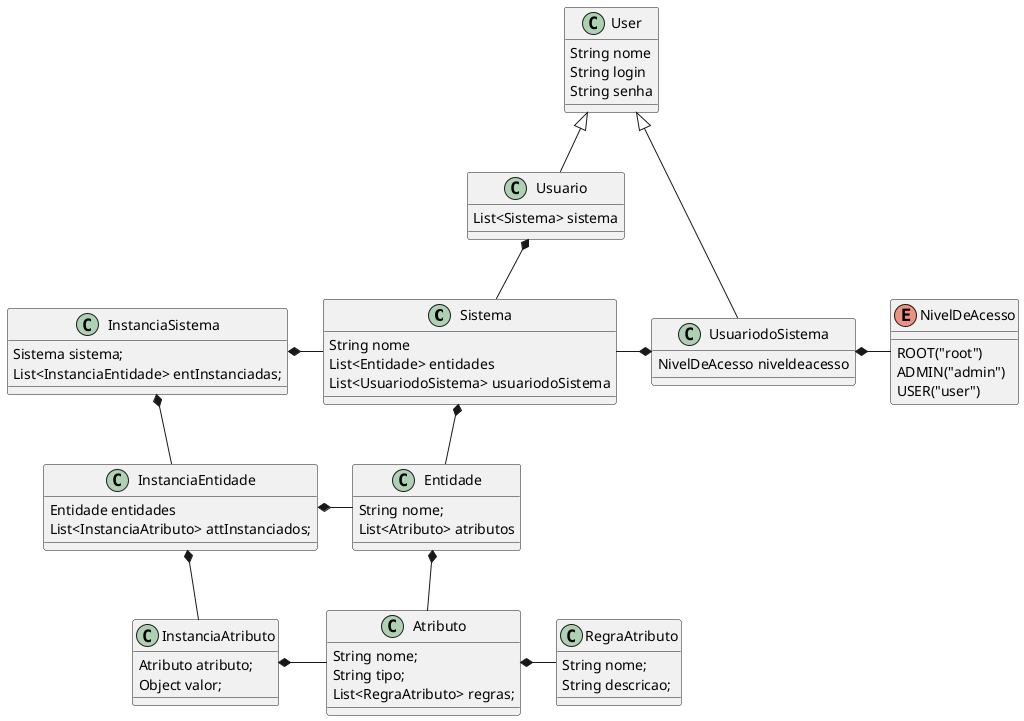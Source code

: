 @startuml
class Sistema{

  String nome
  List<Entidade> entidades
  List<UsuariodoSistema> usuariodoSistema
}
class Usuario extends User {

  List<Sistema> sistema
}
class User{
  String nome
  String login
  String senha
}
class UsuariodoSistema extends User{

  NivelDeAcesso niveldeacesso
}
class Entidade{

  String nome;
  List<Atributo> atributos
}
 Enum NivelDeAcesso{
  ROOT("root")
  ADMIN("admin")
  USER("user")

}

class Atributo{
  String nome;
  String tipo;
  List<RegraAtributo> regras;
}

class RegraAtributo{
  String nome;
  String descricao;
}

class InstanciaSistema{
  Sistema sistema;
  List<InstanciaEntidade> entInstanciadas;
}

class InstanciaEntidade{

  Entidade entidades
  List<InstanciaAtributo> attInstanciados;
}

class InstanciaAtributo{

    Atributo atributo;
    Object valor;
}
UsuariodoSistema *-NivelDeAcesso
Usuario *-- Sistema

Sistema *-- Entidade
Sistema -* UsuariodoSistema
Entidade *-- Atributo
Atributo *- RegraAtributo

InstanciaSistema *- Sistema
InstanciaSistema *-- InstanciaEntidade
InstanciaEntidade *- Entidade
InstanciaEntidade *-- InstanciaAtributo
InstanciaAtributo *- Atributo

@enduml
